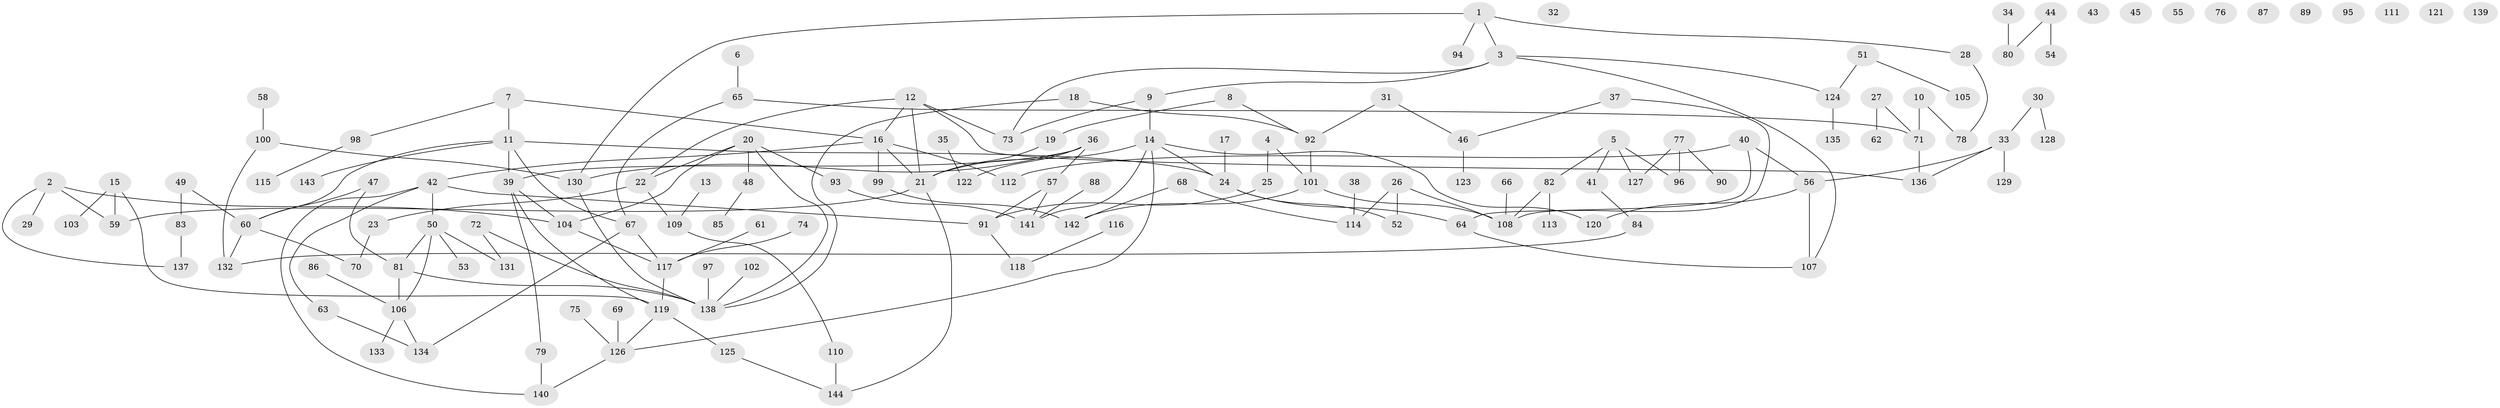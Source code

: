 // Generated by graph-tools (version 1.1) at 2025/25/03/09/25 03:25:21]
// undirected, 144 vertices, 174 edges
graph export_dot {
graph [start="1"]
  node [color=gray90,style=filled];
  1;
  2;
  3;
  4;
  5;
  6;
  7;
  8;
  9;
  10;
  11;
  12;
  13;
  14;
  15;
  16;
  17;
  18;
  19;
  20;
  21;
  22;
  23;
  24;
  25;
  26;
  27;
  28;
  29;
  30;
  31;
  32;
  33;
  34;
  35;
  36;
  37;
  38;
  39;
  40;
  41;
  42;
  43;
  44;
  45;
  46;
  47;
  48;
  49;
  50;
  51;
  52;
  53;
  54;
  55;
  56;
  57;
  58;
  59;
  60;
  61;
  62;
  63;
  64;
  65;
  66;
  67;
  68;
  69;
  70;
  71;
  72;
  73;
  74;
  75;
  76;
  77;
  78;
  79;
  80;
  81;
  82;
  83;
  84;
  85;
  86;
  87;
  88;
  89;
  90;
  91;
  92;
  93;
  94;
  95;
  96;
  97;
  98;
  99;
  100;
  101;
  102;
  103;
  104;
  105;
  106;
  107;
  108;
  109;
  110;
  111;
  112;
  113;
  114;
  115;
  116;
  117;
  118;
  119;
  120;
  121;
  122;
  123;
  124;
  125;
  126;
  127;
  128;
  129;
  130;
  131;
  132;
  133;
  134;
  135;
  136;
  137;
  138;
  139;
  140;
  141;
  142;
  143;
  144;
  1 -- 3;
  1 -- 28;
  1 -- 94;
  1 -- 130;
  2 -- 29;
  2 -- 59;
  2 -- 104;
  2 -- 137;
  3 -- 9;
  3 -- 73;
  3 -- 107;
  3 -- 124;
  4 -- 25;
  4 -- 101;
  5 -- 41;
  5 -- 82;
  5 -- 96;
  5 -- 127;
  6 -- 65;
  7 -- 11;
  7 -- 16;
  7 -- 98;
  8 -- 19;
  8 -- 92;
  9 -- 14;
  9 -- 73;
  10 -- 71;
  10 -- 78;
  11 -- 24;
  11 -- 39;
  11 -- 60;
  11 -- 67;
  11 -- 143;
  12 -- 16;
  12 -- 21;
  12 -- 22;
  12 -- 73;
  12 -- 136;
  13 -- 109;
  14 -- 21;
  14 -- 24;
  14 -- 120;
  14 -- 126;
  14 -- 141;
  15 -- 59;
  15 -- 103;
  15 -- 119;
  16 -- 21;
  16 -- 42;
  16 -- 99;
  16 -- 112;
  17 -- 24;
  18 -- 92;
  18 -- 138;
  19 -- 21;
  20 -- 22;
  20 -- 48;
  20 -- 93;
  20 -- 104;
  20 -- 138;
  21 -- 59;
  21 -- 144;
  22 -- 23;
  22 -- 109;
  23 -- 70;
  24 -- 52;
  24 -- 64;
  25 -- 91;
  26 -- 52;
  26 -- 108;
  26 -- 114;
  27 -- 62;
  27 -- 71;
  28 -- 78;
  30 -- 33;
  30 -- 128;
  31 -- 46;
  31 -- 92;
  33 -- 56;
  33 -- 129;
  33 -- 136;
  34 -- 80;
  35 -- 122;
  36 -- 39;
  36 -- 57;
  36 -- 122;
  36 -- 130;
  37 -- 46;
  37 -- 108;
  38 -- 114;
  39 -- 79;
  39 -- 104;
  39 -- 119;
  40 -- 56;
  40 -- 64;
  40 -- 112;
  41 -- 84;
  42 -- 50;
  42 -- 63;
  42 -- 91;
  42 -- 140;
  44 -- 54;
  44 -- 80;
  46 -- 123;
  47 -- 60;
  47 -- 81;
  48 -- 85;
  49 -- 60;
  49 -- 83;
  50 -- 53;
  50 -- 81;
  50 -- 106;
  50 -- 131;
  51 -- 105;
  51 -- 124;
  56 -- 107;
  56 -- 120;
  57 -- 91;
  57 -- 141;
  58 -- 100;
  60 -- 70;
  60 -- 132;
  61 -- 117;
  63 -- 134;
  64 -- 107;
  65 -- 67;
  65 -- 71;
  66 -- 108;
  67 -- 117;
  67 -- 134;
  68 -- 114;
  68 -- 142;
  69 -- 126;
  71 -- 136;
  72 -- 131;
  72 -- 138;
  74 -- 117;
  75 -- 126;
  77 -- 90;
  77 -- 96;
  77 -- 127;
  79 -- 140;
  81 -- 106;
  81 -- 138;
  82 -- 108;
  82 -- 113;
  83 -- 137;
  84 -- 132;
  86 -- 106;
  88 -- 141;
  91 -- 118;
  92 -- 101;
  93 -- 141;
  97 -- 138;
  98 -- 115;
  99 -- 142;
  100 -- 130;
  100 -- 132;
  101 -- 108;
  101 -- 142;
  102 -- 138;
  104 -- 117;
  106 -- 133;
  106 -- 134;
  109 -- 110;
  110 -- 144;
  116 -- 118;
  117 -- 119;
  119 -- 125;
  119 -- 126;
  124 -- 135;
  125 -- 144;
  126 -- 140;
  130 -- 138;
}
